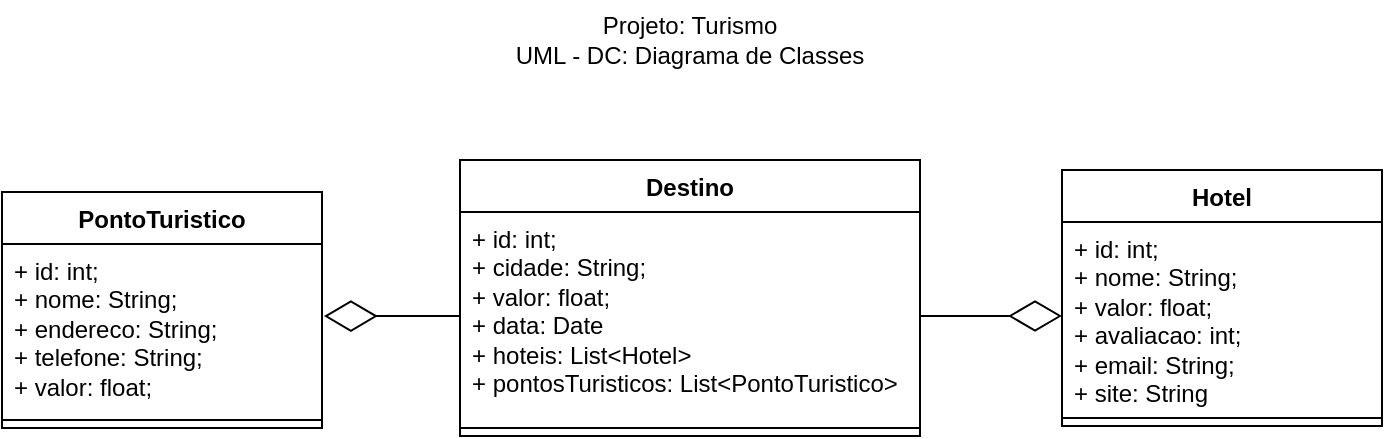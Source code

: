 <mxfile version="24.4.14" type="device">
  <diagram name="Página-1" id="YAsMWkbpbxsjfNPzgZlx">
    <mxGraphModel dx="1434" dy="772" grid="1" gridSize="10" guides="1" tooltips="1" connect="1" arrows="1" fold="1" page="1" pageScale="1" pageWidth="827" pageHeight="1169" math="0" shadow="0">
      <root>
        <mxCell id="0" />
        <mxCell id="1" parent="0" />
        <mxCell id="iRJHEtR9mLBDcclQeRiB-1" value="Projeto: Turismo&lt;div&gt;UML - DC: Diagrama de Classes&lt;/div&gt;" style="text;html=1;align=center;verticalAlign=middle;whiteSpace=wrap;rounded=0;" vertex="1" parent="1">
          <mxGeometry x="319" y="120" width="190" height="40" as="geometry" />
        </mxCell>
        <mxCell id="iRJHEtR9mLBDcclQeRiB-2" value="Destino" style="swimlane;fontStyle=1;align=center;verticalAlign=top;childLayout=stackLayout;horizontal=1;startSize=26;horizontalStack=0;resizeParent=1;resizeParentMax=0;resizeLast=0;collapsible=1;marginBottom=0;whiteSpace=wrap;html=1;" vertex="1" parent="1">
          <mxGeometry x="299" y="200" width="230" height="138" as="geometry" />
        </mxCell>
        <mxCell id="iRJHEtR9mLBDcclQeRiB-3" value="+ id: int;&lt;div&gt;+ cidade: String;&lt;/div&gt;&lt;div&gt;+ valor: float;&lt;/div&gt;&lt;div&gt;+ data: Date&lt;/div&gt;&lt;div&gt;+ hoteis: List&amp;lt;Hotel&lt;span style=&quot;background-color: initial;&quot;&gt;&amp;gt;&lt;/span&gt;&lt;/div&gt;&lt;div&gt;&lt;span style=&quot;background-color: initial;&quot;&gt;+ pontosTuristicos: List&amp;lt;PontoTuristico&amp;gt;&lt;/span&gt;&lt;/div&gt;" style="text;strokeColor=none;fillColor=none;align=left;verticalAlign=top;spacingLeft=4;spacingRight=4;overflow=hidden;rotatable=0;points=[[0,0.5],[1,0.5]];portConstraint=eastwest;whiteSpace=wrap;html=1;" vertex="1" parent="iRJHEtR9mLBDcclQeRiB-2">
          <mxGeometry y="26" width="230" height="104" as="geometry" />
        </mxCell>
        <mxCell id="iRJHEtR9mLBDcclQeRiB-4" value="" style="line;strokeWidth=1;fillColor=none;align=left;verticalAlign=middle;spacingTop=-1;spacingLeft=3;spacingRight=3;rotatable=0;labelPosition=right;points=[];portConstraint=eastwest;strokeColor=inherit;" vertex="1" parent="iRJHEtR9mLBDcclQeRiB-2">
          <mxGeometry y="130" width="230" height="8" as="geometry" />
        </mxCell>
        <mxCell id="iRJHEtR9mLBDcclQeRiB-6" value="Hotel" style="swimlane;fontStyle=1;align=center;verticalAlign=top;childLayout=stackLayout;horizontal=1;startSize=26;horizontalStack=0;resizeParent=1;resizeParentMax=0;resizeLast=0;collapsible=1;marginBottom=0;whiteSpace=wrap;html=1;" vertex="1" parent="1">
          <mxGeometry x="600" y="205" width="160" height="128" as="geometry" />
        </mxCell>
        <mxCell id="iRJHEtR9mLBDcclQeRiB-7" value="+ id: int;&lt;div&gt;+ nome: String;&lt;/div&gt;&lt;div&gt;+ valor: float;&lt;/div&gt;&lt;div&gt;+ avaliacao: int;&lt;/div&gt;&lt;div&gt;+ email: String;&lt;/div&gt;&lt;div&gt;+ site: String&lt;/div&gt;" style="text;strokeColor=none;fillColor=none;align=left;verticalAlign=top;spacingLeft=4;spacingRight=4;overflow=hidden;rotatable=0;points=[[0,0.5],[1,0.5]];portConstraint=eastwest;whiteSpace=wrap;html=1;" vertex="1" parent="iRJHEtR9mLBDcclQeRiB-6">
          <mxGeometry y="26" width="160" height="94" as="geometry" />
        </mxCell>
        <mxCell id="iRJHEtR9mLBDcclQeRiB-8" value="" style="line;strokeWidth=1;fillColor=none;align=left;verticalAlign=middle;spacingTop=-1;spacingLeft=3;spacingRight=3;rotatable=0;labelPosition=right;points=[];portConstraint=eastwest;strokeColor=inherit;" vertex="1" parent="iRJHEtR9mLBDcclQeRiB-6">
          <mxGeometry y="120" width="160" height="8" as="geometry" />
        </mxCell>
        <mxCell id="iRJHEtR9mLBDcclQeRiB-9" value="PontoTuristico" style="swimlane;fontStyle=1;align=center;verticalAlign=top;childLayout=stackLayout;horizontal=1;startSize=26;horizontalStack=0;resizeParent=1;resizeParentMax=0;resizeLast=0;collapsible=1;marginBottom=0;whiteSpace=wrap;html=1;" vertex="1" parent="1">
          <mxGeometry x="70" y="216" width="160" height="118" as="geometry" />
        </mxCell>
        <mxCell id="iRJHEtR9mLBDcclQeRiB-10" value="+ id: int;&lt;div&gt;+ nome: String;&lt;/div&gt;&lt;div&gt;+ endereco: String;&lt;br&gt;&lt;/div&gt;&lt;div&gt;+ telefone: String;&lt;br&gt;&lt;/div&gt;&lt;div&gt;+ valor: float;&lt;/div&gt;" style="text;strokeColor=none;fillColor=none;align=left;verticalAlign=top;spacingLeft=4;spacingRight=4;overflow=hidden;rotatable=0;points=[[0,0.5],[1,0.5]];portConstraint=eastwest;whiteSpace=wrap;html=1;" vertex="1" parent="iRJHEtR9mLBDcclQeRiB-9">
          <mxGeometry y="26" width="160" height="84" as="geometry" />
        </mxCell>
        <mxCell id="iRJHEtR9mLBDcclQeRiB-11" value="" style="line;strokeWidth=1;fillColor=none;align=left;verticalAlign=middle;spacingTop=-1;spacingLeft=3;spacingRight=3;rotatable=0;labelPosition=right;points=[];portConstraint=eastwest;strokeColor=inherit;" vertex="1" parent="iRJHEtR9mLBDcclQeRiB-9">
          <mxGeometry y="110" width="160" height="8" as="geometry" />
        </mxCell>
        <mxCell id="iRJHEtR9mLBDcclQeRiB-12" value="" style="endArrow=diamondThin;endFill=0;endSize=24;html=1;rounded=0;exitX=1;exitY=0.5;exitDx=0;exitDy=0;entryX=0;entryY=0.5;entryDx=0;entryDy=0;" edge="1" parent="1" source="iRJHEtR9mLBDcclQeRiB-3" target="iRJHEtR9mLBDcclQeRiB-7">
          <mxGeometry width="160" relative="1" as="geometry">
            <mxPoint x="330" y="500" as="sourcePoint" />
            <mxPoint x="490" y="500" as="targetPoint" />
          </mxGeometry>
        </mxCell>
        <mxCell id="iRJHEtR9mLBDcclQeRiB-13" value="" style="endArrow=diamondThin;endFill=0;endSize=24;html=1;rounded=0;exitX=0;exitY=0.5;exitDx=0;exitDy=0;entryX=1.006;entryY=0.429;entryDx=0;entryDy=0;entryPerimeter=0;" edge="1" parent="1" source="iRJHEtR9mLBDcclQeRiB-3" target="iRJHEtR9mLBDcclQeRiB-10">
          <mxGeometry width="160" relative="1" as="geometry">
            <mxPoint x="539" y="288" as="sourcePoint" />
            <mxPoint x="230" y="277" as="targetPoint" />
          </mxGeometry>
        </mxCell>
      </root>
    </mxGraphModel>
  </diagram>
</mxfile>
